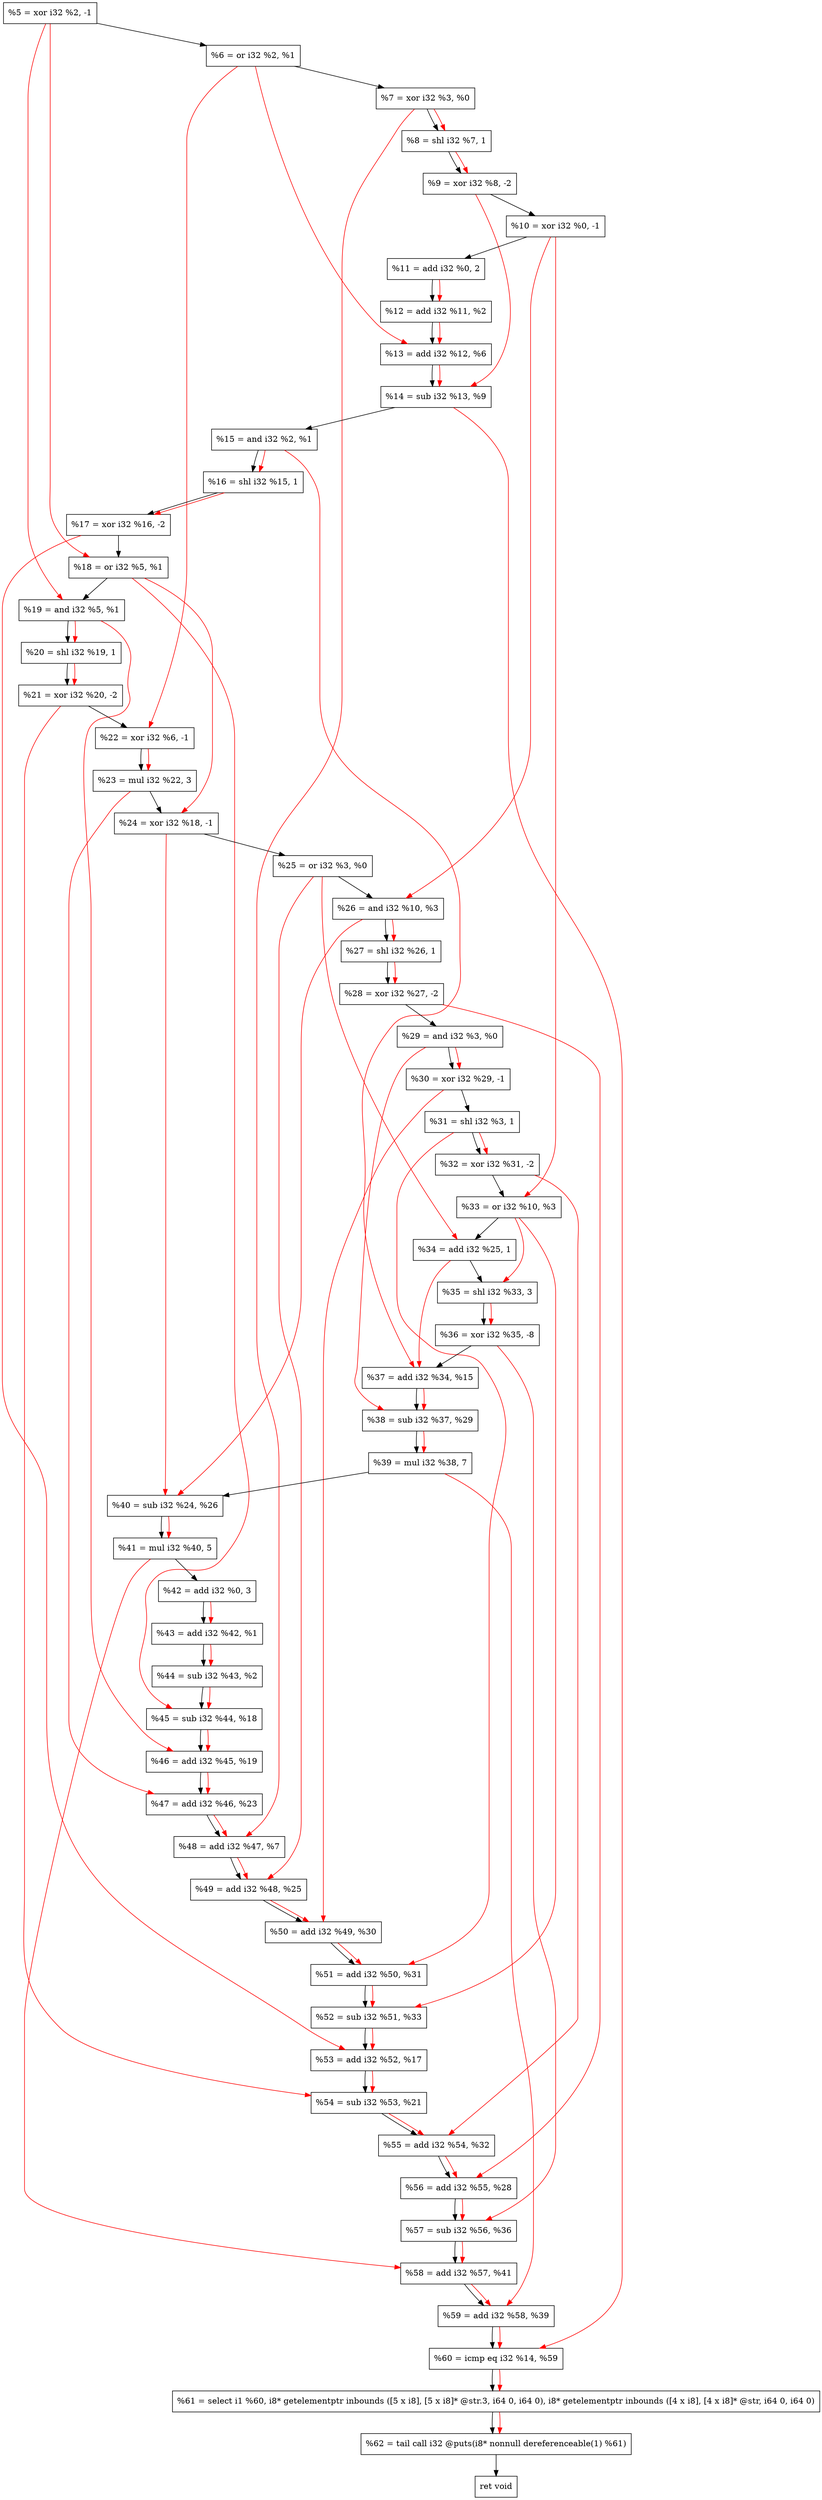 digraph "DFG for'crackme' function" {
	Node0x1dd2e20[shape=record, label="  %5 = xor i32 %2, -1"];
	Node0x1dd2e90[shape=record, label="  %6 = or i32 %2, %1"];
	Node0x1dd2f00[shape=record, label="  %7 = xor i32 %3, %0"];
	Node0x1dd2fa0[shape=record, label="  %8 = shl i32 %7, 1"];
	Node0x1dd3040[shape=record, label="  %9 = xor i32 %8, -2"];
	Node0x1dd30b0[shape=record, label="  %10 = xor i32 %0, -1"];
	Node0x1dd3150[shape=record, label="  %11 = add i32 %0, 2"];
	Node0x1dd31c0[shape=record, label="  %12 = add i32 %11, %2"];
	Node0x1dd3230[shape=record, label="  %13 = add i32 %12, %6"];
	Node0x1dd32a0[shape=record, label="  %14 = sub i32 %13, %9"];
	Node0x1dd3310[shape=record, label="  %15 = and i32 %2, %1"];
	Node0x1dd3380[shape=record, label="  %16 = shl i32 %15, 1"];
	Node0x1dd33f0[shape=record, label="  %17 = xor i32 %16, -2"];
	Node0x1dd3460[shape=record, label="  %18 = or i32 %5, %1"];
	Node0x1dd34d0[shape=record, label="  %19 = and i32 %5, %1"];
	Node0x1dd3540[shape=record, label="  %20 = shl i32 %19, 1"];
	Node0x1dd35b0[shape=record, label="  %21 = xor i32 %20, -2"];
	Node0x1dd3620[shape=record, label="  %22 = xor i32 %6, -1"];
	Node0x1dd36c0[shape=record, label="  %23 = mul i32 %22, 3"];
	Node0x1dd3730[shape=record, label="  %24 = xor i32 %18, -1"];
	Node0x1dd37a0[shape=record, label="  %25 = or i32 %3, %0"];
	Node0x1dd3810[shape=record, label="  %26 = and i32 %10, %3"];
	Node0x1dd3880[shape=record, label="  %27 = shl i32 %26, 1"];
	Node0x1dd38f0[shape=record, label="  %28 = xor i32 %27, -2"];
	Node0x1dd3960[shape=record, label="  %29 = and i32 %3, %0"];
	Node0x1dd39d0[shape=record, label="  %30 = xor i32 %29, -1"];
	Node0x1dd3a40[shape=record, label="  %31 = shl i32 %3, 1"];
	Node0x1dd3ab0[shape=record, label="  %32 = xor i32 %31, -2"];
	Node0x1dd3d30[shape=record, label="  %33 = or i32 %10, %3"];
	Node0x1dd3da0[shape=record, label="  %34 = add i32 %25, 1"];
	Node0x1dd3e10[shape=record, label="  %35 = shl i32 %33, 3"];
	Node0x1dd3eb0[shape=record, label="  %36 = xor i32 %35, -8"];
	Node0x1dd3f20[shape=record, label="  %37 = add i32 %34, %15"];
	Node0x1dd3f90[shape=record, label="  %38 = sub i32 %37, %29"];
	Node0x1dd4030[shape=record, label="  %39 = mul i32 %38, 7"];
	Node0x1dd40a0[shape=record, label="  %40 = sub i32 %24, %26"];
	Node0x1dd4140[shape=record, label="  %41 = mul i32 %40, 5"];
	Node0x1dd41b0[shape=record, label="  %42 = add i32 %0, 3"];
	Node0x1dd4220[shape=record, label="  %43 = add i32 %42, %1"];
	Node0x1dd4290[shape=record, label="  %44 = sub i32 %43, %2"];
	Node0x1dd4300[shape=record, label="  %45 = sub i32 %44, %18"];
	Node0x1dd4370[shape=record, label="  %46 = add i32 %45, %19"];
	Node0x1dd43e0[shape=record, label="  %47 = add i32 %46, %23"];
	Node0x1dd4450[shape=record, label="  %48 = add i32 %47, %7"];
	Node0x1dd44c0[shape=record, label="  %49 = add i32 %48, %25"];
	Node0x1dd4530[shape=record, label="  %50 = add i32 %49, %30"];
	Node0x1dd45a0[shape=record, label="  %51 = add i32 %50, %31"];
	Node0x1dd4610[shape=record, label="  %52 = sub i32 %51, %33"];
	Node0x1dd4680[shape=record, label="  %53 = add i32 %52, %17"];
	Node0x1dd46f0[shape=record, label="  %54 = sub i32 %53, %21"];
	Node0x1dd4760[shape=record, label="  %55 = add i32 %54, %32"];
	Node0x1dd47d0[shape=record, label="  %56 = add i32 %55, %28"];
	Node0x1dd4840[shape=record, label="  %57 = sub i32 %56, %36"];
	Node0x1dd48b0[shape=record, label="  %58 = add i32 %57, %41"];
	Node0x1dd4920[shape=record, label="  %59 = add i32 %58, %39"];
	Node0x1dd4990[shape=record, label="  %60 = icmp eq i32 %14, %59"];
	Node0x1d73268[shape=record, label="  %61 = select i1 %60, i8* getelementptr inbounds ([5 x i8], [5 x i8]* @str.3, i64 0, i64 0), i8* getelementptr inbounds ([4 x i8], [4 x i8]* @str, i64 0, i64 0)"];
	Node0x1dd4e30[shape=record, label="  %62 = tail call i32 @puts(i8* nonnull dereferenceable(1) %61)"];
	Node0x1dd4e80[shape=record, label="  ret void"];
	Node0x1dd2e20 -> Node0x1dd2e90;
	Node0x1dd2e90 -> Node0x1dd2f00;
	Node0x1dd2f00 -> Node0x1dd2fa0;
	Node0x1dd2fa0 -> Node0x1dd3040;
	Node0x1dd3040 -> Node0x1dd30b0;
	Node0x1dd30b0 -> Node0x1dd3150;
	Node0x1dd3150 -> Node0x1dd31c0;
	Node0x1dd31c0 -> Node0x1dd3230;
	Node0x1dd3230 -> Node0x1dd32a0;
	Node0x1dd32a0 -> Node0x1dd3310;
	Node0x1dd3310 -> Node0x1dd3380;
	Node0x1dd3380 -> Node0x1dd33f0;
	Node0x1dd33f0 -> Node0x1dd3460;
	Node0x1dd3460 -> Node0x1dd34d0;
	Node0x1dd34d0 -> Node0x1dd3540;
	Node0x1dd3540 -> Node0x1dd35b0;
	Node0x1dd35b0 -> Node0x1dd3620;
	Node0x1dd3620 -> Node0x1dd36c0;
	Node0x1dd36c0 -> Node0x1dd3730;
	Node0x1dd3730 -> Node0x1dd37a0;
	Node0x1dd37a0 -> Node0x1dd3810;
	Node0x1dd3810 -> Node0x1dd3880;
	Node0x1dd3880 -> Node0x1dd38f0;
	Node0x1dd38f0 -> Node0x1dd3960;
	Node0x1dd3960 -> Node0x1dd39d0;
	Node0x1dd39d0 -> Node0x1dd3a40;
	Node0x1dd3a40 -> Node0x1dd3ab0;
	Node0x1dd3ab0 -> Node0x1dd3d30;
	Node0x1dd3d30 -> Node0x1dd3da0;
	Node0x1dd3da0 -> Node0x1dd3e10;
	Node0x1dd3e10 -> Node0x1dd3eb0;
	Node0x1dd3eb0 -> Node0x1dd3f20;
	Node0x1dd3f20 -> Node0x1dd3f90;
	Node0x1dd3f90 -> Node0x1dd4030;
	Node0x1dd4030 -> Node0x1dd40a0;
	Node0x1dd40a0 -> Node0x1dd4140;
	Node0x1dd4140 -> Node0x1dd41b0;
	Node0x1dd41b0 -> Node0x1dd4220;
	Node0x1dd4220 -> Node0x1dd4290;
	Node0x1dd4290 -> Node0x1dd4300;
	Node0x1dd4300 -> Node0x1dd4370;
	Node0x1dd4370 -> Node0x1dd43e0;
	Node0x1dd43e0 -> Node0x1dd4450;
	Node0x1dd4450 -> Node0x1dd44c0;
	Node0x1dd44c0 -> Node0x1dd4530;
	Node0x1dd4530 -> Node0x1dd45a0;
	Node0x1dd45a0 -> Node0x1dd4610;
	Node0x1dd4610 -> Node0x1dd4680;
	Node0x1dd4680 -> Node0x1dd46f0;
	Node0x1dd46f0 -> Node0x1dd4760;
	Node0x1dd4760 -> Node0x1dd47d0;
	Node0x1dd47d0 -> Node0x1dd4840;
	Node0x1dd4840 -> Node0x1dd48b0;
	Node0x1dd48b0 -> Node0x1dd4920;
	Node0x1dd4920 -> Node0x1dd4990;
	Node0x1dd4990 -> Node0x1d73268;
	Node0x1d73268 -> Node0x1dd4e30;
	Node0x1dd4e30 -> Node0x1dd4e80;
edge [color=red]
	Node0x1dd2f00 -> Node0x1dd2fa0;
	Node0x1dd2fa0 -> Node0x1dd3040;
	Node0x1dd3150 -> Node0x1dd31c0;
	Node0x1dd31c0 -> Node0x1dd3230;
	Node0x1dd2e90 -> Node0x1dd3230;
	Node0x1dd3230 -> Node0x1dd32a0;
	Node0x1dd3040 -> Node0x1dd32a0;
	Node0x1dd3310 -> Node0x1dd3380;
	Node0x1dd3380 -> Node0x1dd33f0;
	Node0x1dd2e20 -> Node0x1dd3460;
	Node0x1dd2e20 -> Node0x1dd34d0;
	Node0x1dd34d0 -> Node0x1dd3540;
	Node0x1dd3540 -> Node0x1dd35b0;
	Node0x1dd2e90 -> Node0x1dd3620;
	Node0x1dd3620 -> Node0x1dd36c0;
	Node0x1dd3460 -> Node0x1dd3730;
	Node0x1dd30b0 -> Node0x1dd3810;
	Node0x1dd3810 -> Node0x1dd3880;
	Node0x1dd3880 -> Node0x1dd38f0;
	Node0x1dd3960 -> Node0x1dd39d0;
	Node0x1dd3a40 -> Node0x1dd3ab0;
	Node0x1dd30b0 -> Node0x1dd3d30;
	Node0x1dd37a0 -> Node0x1dd3da0;
	Node0x1dd3d30 -> Node0x1dd3e10;
	Node0x1dd3e10 -> Node0x1dd3eb0;
	Node0x1dd3da0 -> Node0x1dd3f20;
	Node0x1dd3310 -> Node0x1dd3f20;
	Node0x1dd3f20 -> Node0x1dd3f90;
	Node0x1dd3960 -> Node0x1dd3f90;
	Node0x1dd3f90 -> Node0x1dd4030;
	Node0x1dd3730 -> Node0x1dd40a0;
	Node0x1dd3810 -> Node0x1dd40a0;
	Node0x1dd40a0 -> Node0x1dd4140;
	Node0x1dd41b0 -> Node0x1dd4220;
	Node0x1dd4220 -> Node0x1dd4290;
	Node0x1dd4290 -> Node0x1dd4300;
	Node0x1dd3460 -> Node0x1dd4300;
	Node0x1dd4300 -> Node0x1dd4370;
	Node0x1dd34d0 -> Node0x1dd4370;
	Node0x1dd4370 -> Node0x1dd43e0;
	Node0x1dd36c0 -> Node0x1dd43e0;
	Node0x1dd43e0 -> Node0x1dd4450;
	Node0x1dd2f00 -> Node0x1dd4450;
	Node0x1dd4450 -> Node0x1dd44c0;
	Node0x1dd37a0 -> Node0x1dd44c0;
	Node0x1dd44c0 -> Node0x1dd4530;
	Node0x1dd39d0 -> Node0x1dd4530;
	Node0x1dd4530 -> Node0x1dd45a0;
	Node0x1dd3a40 -> Node0x1dd45a0;
	Node0x1dd45a0 -> Node0x1dd4610;
	Node0x1dd3d30 -> Node0x1dd4610;
	Node0x1dd4610 -> Node0x1dd4680;
	Node0x1dd33f0 -> Node0x1dd4680;
	Node0x1dd4680 -> Node0x1dd46f0;
	Node0x1dd35b0 -> Node0x1dd46f0;
	Node0x1dd46f0 -> Node0x1dd4760;
	Node0x1dd3ab0 -> Node0x1dd4760;
	Node0x1dd4760 -> Node0x1dd47d0;
	Node0x1dd38f0 -> Node0x1dd47d0;
	Node0x1dd47d0 -> Node0x1dd4840;
	Node0x1dd3eb0 -> Node0x1dd4840;
	Node0x1dd4840 -> Node0x1dd48b0;
	Node0x1dd4140 -> Node0x1dd48b0;
	Node0x1dd48b0 -> Node0x1dd4920;
	Node0x1dd4030 -> Node0x1dd4920;
	Node0x1dd32a0 -> Node0x1dd4990;
	Node0x1dd4920 -> Node0x1dd4990;
	Node0x1dd4990 -> Node0x1d73268;
	Node0x1d73268 -> Node0x1dd4e30;
}
